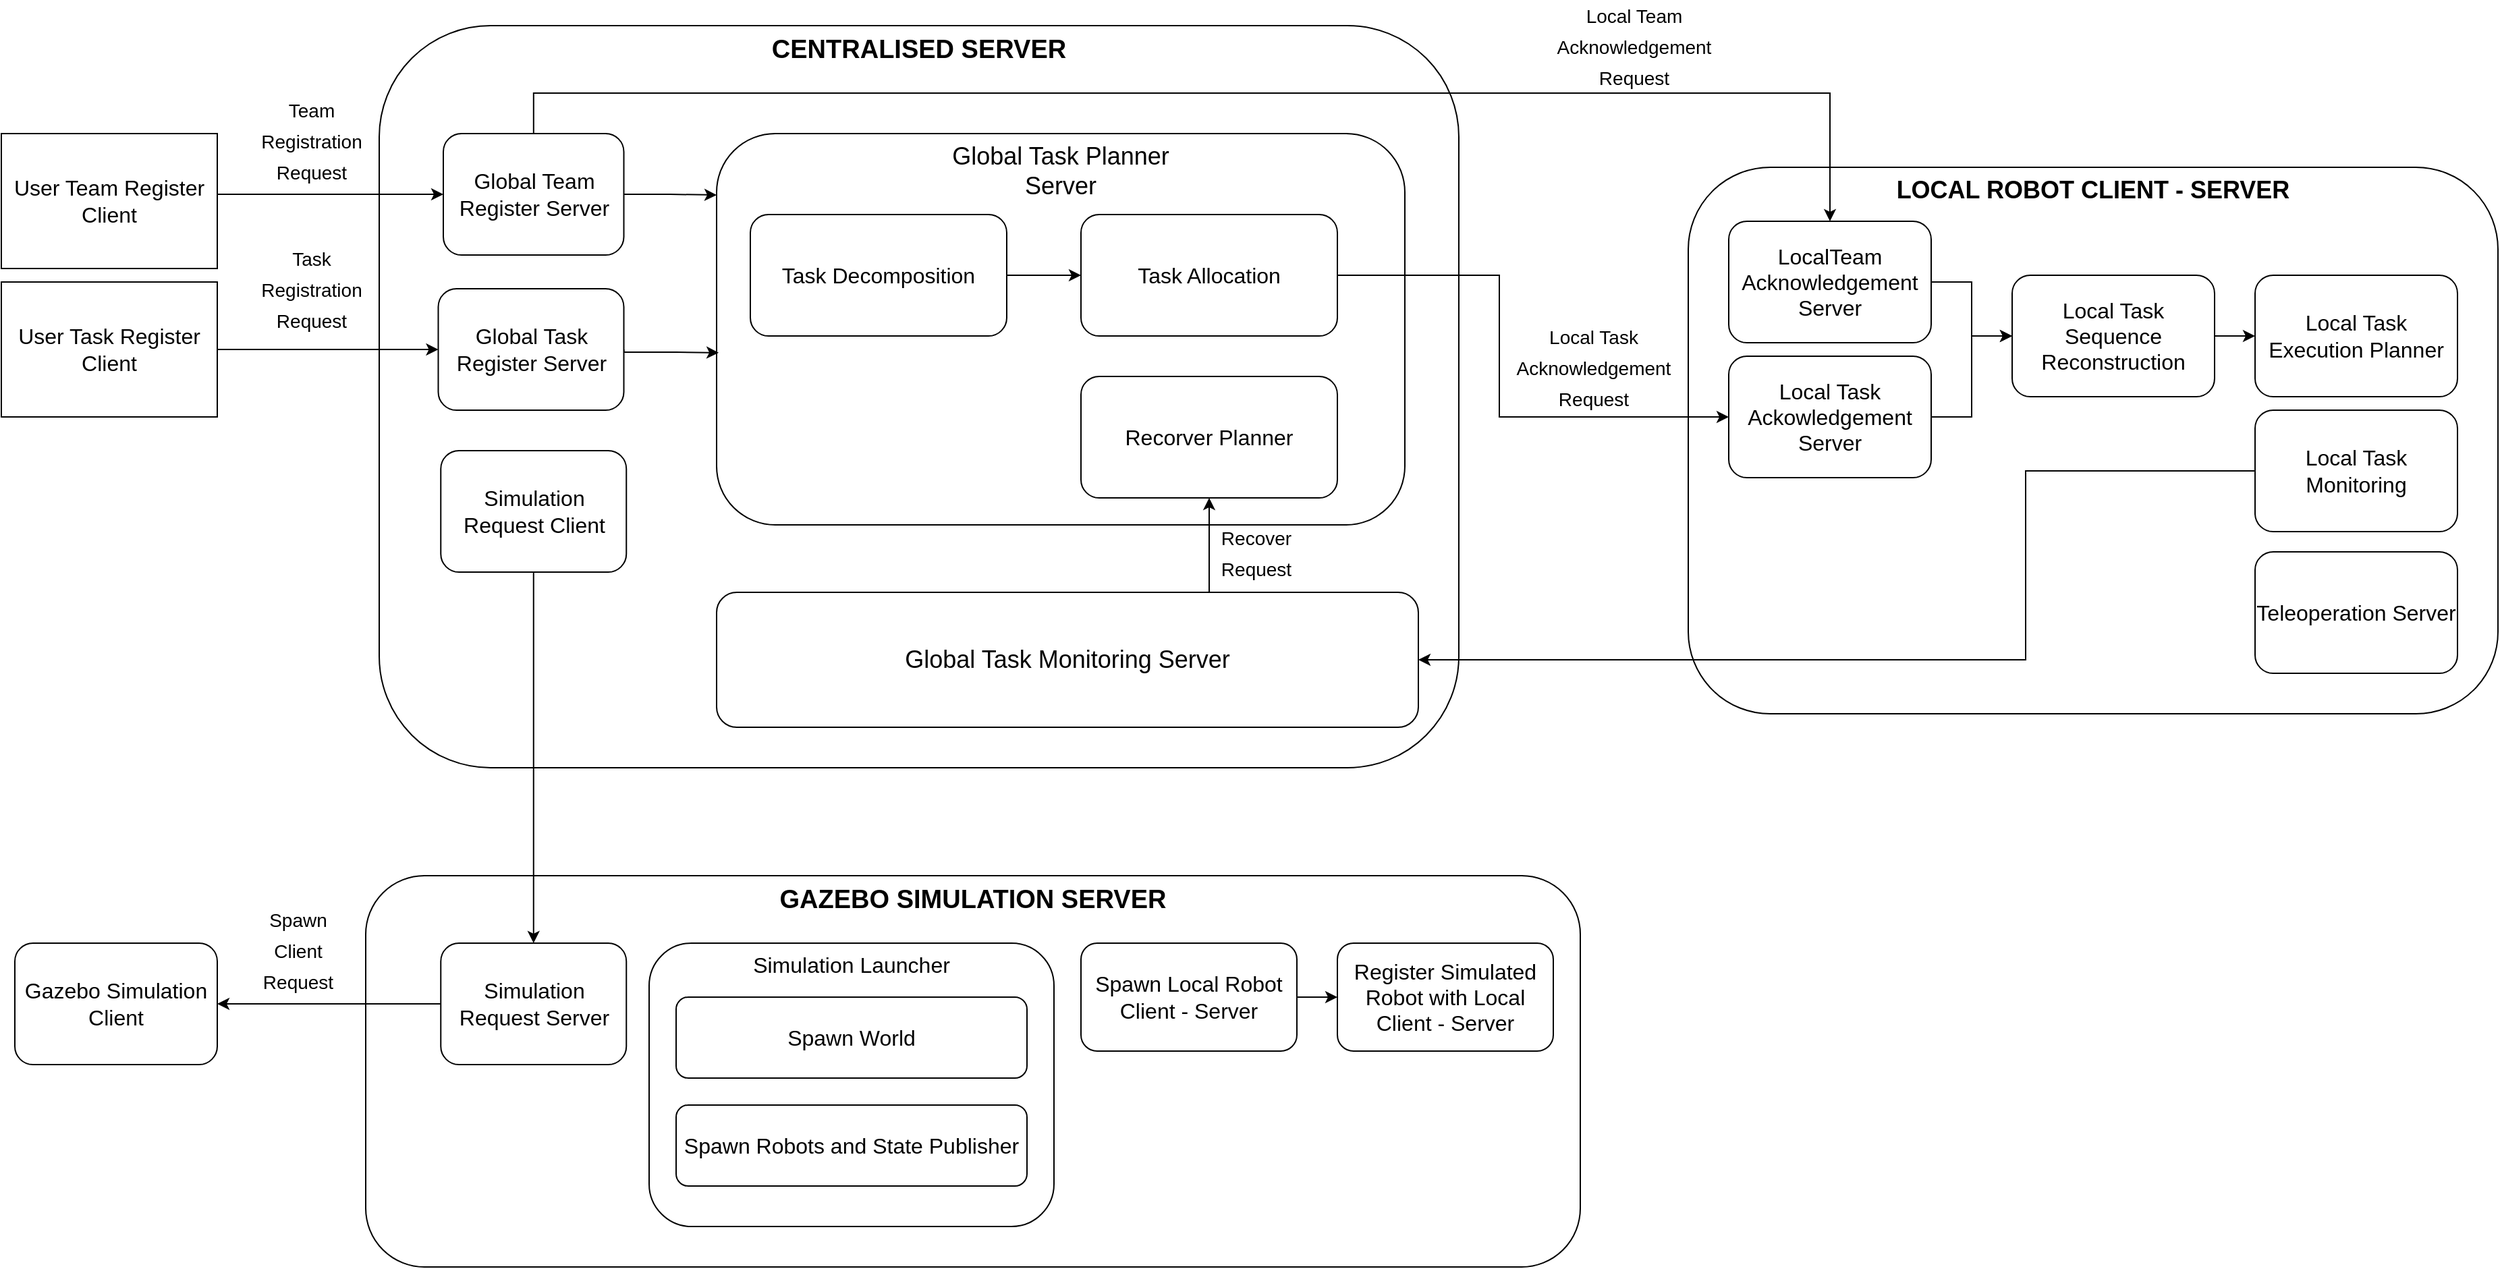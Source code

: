 <mxfile version="20.3.0" type="device"><diagram id="uB8R469eMQVkihma4SLC" name="Page-1"><mxGraphModel dx="2585" dy="1455" grid="1" gridSize="10" guides="1" tooltips="1" connect="1" arrows="1" fold="1" page="1" pageScale="1" pageWidth="850" pageHeight="1100" math="0" shadow="0"><root><mxCell id="0"/><mxCell id="1" parent="0"/><mxCell id="WGvOH6UF8nyRRIWHCU_j-6" value="&lt;font style=&quot;font-size: 19px;&quot;&gt;&lt;b&gt;CENTRALISED SERVER&lt;/b&gt;&lt;/font&gt;" style="rounded=1;whiteSpace=wrap;html=1;verticalAlign=top;" vertex="1" parent="1"><mxGeometry x="360" y="100" width="800" height="550" as="geometry"/></mxCell><mxCell id="WGvOH6UF8nyRRIWHCU_j-7" value="&lt;font style=&quot;font-size: 18px;&quot;&gt;Global Task Planner &lt;br&gt;Server&lt;/font&gt;" style="rounded=1;whiteSpace=wrap;html=1;verticalAlign=top;" vertex="1" parent="1"><mxGeometry x="610" y="180" width="510" height="290" as="geometry"/></mxCell><mxCell id="WGvOH6UF8nyRRIWHCU_j-65" style="edgeStyle=orthogonalEdgeStyle;rounded=0;orthogonalLoop=1;jettySize=auto;html=1;exitX=1;exitY=0.5;exitDx=0;exitDy=0;entryX=0.003;entryY=0.56;entryDx=0;entryDy=0;entryPerimeter=0;fontSize=16;" edge="1" parent="1" source="WGvOH6UF8nyRRIWHCU_j-10" target="WGvOH6UF8nyRRIWHCU_j-7"><mxGeometry relative="1" as="geometry"><Array as="points"><mxPoint x="541" y="342"/><mxPoint x="580" y="342"/></Array></mxGeometry></mxCell><mxCell id="WGvOH6UF8nyRRIWHCU_j-10" value="&lt;font style=&quot;font-size: 16px;&quot;&gt;Global Task Register Server&lt;/font&gt;" style="rounded=1;whiteSpace=wrap;html=1;" vertex="1" parent="1"><mxGeometry x="403.75" y="295" width="137.5" height="90" as="geometry"/></mxCell><mxCell id="WGvOH6UF8nyRRIWHCU_j-44" value="" style="edgeStyle=orthogonalEdgeStyle;rounded=0;orthogonalLoop=1;jettySize=auto;html=1;fontSize=14;" edge="1" parent="1" source="WGvOH6UF8nyRRIWHCU_j-11"><mxGeometry relative="1" as="geometry"><mxPoint x="880.0" y="285" as="targetPoint"/></mxGeometry></mxCell><mxCell id="WGvOH6UF8nyRRIWHCU_j-11" value="&lt;font style=&quot;font-size: 16px;&quot;&gt;Task Decomposition&lt;/font&gt;" style="rounded=1;whiteSpace=wrap;html=1;" vertex="1" parent="1"><mxGeometry x="635" y="240" width="190" height="90" as="geometry"/></mxCell><mxCell id="WGvOH6UF8nyRRIWHCU_j-13" value="&lt;font style=&quot;font-size: 18px;&quot;&gt;&lt;b&gt;LOCAL ROBOT CLIENT - SERVER&lt;/b&gt;&lt;/font&gt;" style="rounded=1;whiteSpace=wrap;html=1;fontSize=16;verticalAlign=top;" vertex="1" parent="1"><mxGeometry x="1330" y="205" width="600" height="405" as="geometry"/></mxCell><mxCell id="WGvOH6UF8nyRRIWHCU_j-46" value="" style="edgeStyle=orthogonalEdgeStyle;rounded=0;orthogonalLoop=1;jettySize=auto;html=1;fontSize=16;" edge="1" parent="1" source="WGvOH6UF8nyRRIWHCU_j-14" target="WGvOH6UF8nyRRIWHCU_j-15"><mxGeometry relative="1" as="geometry"/></mxCell><mxCell id="WGvOH6UF8nyRRIWHCU_j-14" value="Local Task Ackowledgement Server" style="rounded=1;whiteSpace=wrap;html=1;fontSize=16;" vertex="1" parent="1"><mxGeometry x="1360" y="345" width="150" height="90" as="geometry"/></mxCell><mxCell id="WGvOH6UF8nyRRIWHCU_j-47" value="" style="edgeStyle=orthogonalEdgeStyle;rounded=0;orthogonalLoop=1;jettySize=auto;html=1;fontSize=16;" edge="1" parent="1" source="WGvOH6UF8nyRRIWHCU_j-15" target="WGvOH6UF8nyRRIWHCU_j-16"><mxGeometry relative="1" as="geometry"/></mxCell><mxCell id="WGvOH6UF8nyRRIWHCU_j-15" value="Local Task Sequence Reconstruction" style="rounded=1;whiteSpace=wrap;html=1;fontSize=16;" vertex="1" parent="1"><mxGeometry x="1570" y="285" width="150" height="90" as="geometry"/></mxCell><mxCell id="WGvOH6UF8nyRRIWHCU_j-16" value="Local Task Execution Planner" style="rounded=1;whiteSpace=wrap;html=1;fontSize=16;" vertex="1" parent="1"><mxGeometry x="1750" y="285" width="150" height="90" as="geometry"/></mxCell><mxCell id="WGvOH6UF8nyRRIWHCU_j-61" style="edgeStyle=orthogonalEdgeStyle;rounded=0;orthogonalLoop=1;jettySize=auto;html=1;fontSize=14;" edge="1" parent="1" source="WGvOH6UF8nyRRIWHCU_j-25" target="WGvOH6UF8nyRRIWHCU_j-10"><mxGeometry relative="1" as="geometry"/></mxCell><mxCell id="WGvOH6UF8nyRRIWHCU_j-25" value="User Task Register Client" style="rounded=0;whiteSpace=wrap;html=1;fontSize=16;" vertex="1" parent="1"><mxGeometry x="80" y="290" width="160" height="100" as="geometry"/></mxCell><mxCell id="WGvOH6UF8nyRRIWHCU_j-35" style="edgeStyle=orthogonalEdgeStyle;rounded=0;orthogonalLoop=1;jettySize=auto;html=1;entryX=0;entryY=0.5;entryDx=0;entryDy=0;fontSize=14;" edge="1" parent="1" source="WGvOH6UF8nyRRIWHCU_j-26"><mxGeometry relative="1" as="geometry"><mxPoint x="407.5" y="225.0" as="targetPoint"/><Array as="points"><mxPoint x="220" y="225"/><mxPoint x="220" y="225"/></Array></mxGeometry></mxCell><mxCell id="WGvOH6UF8nyRRIWHCU_j-26" value="User Team Register Client" style="rounded=0;whiteSpace=wrap;html=1;fontSize=16;" vertex="1" parent="1"><mxGeometry x="80" y="180" width="160" height="100" as="geometry"/></mxCell><mxCell id="WGvOH6UF8nyRRIWHCU_j-112" style="edgeStyle=orthogonalEdgeStyle;rounded=0;orthogonalLoop=1;jettySize=auto;html=1;entryX=0.5;entryY=1;entryDx=0;entryDy=0;fontSize=18;" edge="1" parent="1" source="WGvOH6UF8nyRRIWHCU_j-27" target="WGvOH6UF8nyRRIWHCU_j-111"><mxGeometry relative="1" as="geometry"><Array as="points"><mxPoint x="975" y="530"/><mxPoint x="975" y="530"/></Array></mxGeometry></mxCell><mxCell id="WGvOH6UF8nyRRIWHCU_j-27" value="&lt;font style=&quot;font-size: 18px;&quot;&gt;Global Task Monitoring Server&lt;/font&gt;" style="rounded=1;whiteSpace=wrap;html=1;" vertex="1" parent="1"><mxGeometry x="610" y="520" width="520" height="100" as="geometry"/></mxCell><mxCell id="WGvOH6UF8nyRRIWHCU_j-29" value="&lt;font style=&quot;font-size: 14px;&quot;&gt;Task Registration Request&lt;/font&gt;" style="text;html=1;strokeColor=none;fillColor=none;align=center;verticalAlign=middle;whiteSpace=wrap;rounded=0;fontSize=19;" vertex="1" parent="1"><mxGeometry x="280" y="280" width="60" height="30" as="geometry"/></mxCell><mxCell id="WGvOH6UF8nyRRIWHCU_j-37" value="&lt;font style=&quot;font-size: 14px;&quot;&gt;Team Registration Request&lt;/font&gt;" style="text;html=1;strokeColor=none;fillColor=none;align=center;verticalAlign=middle;whiteSpace=wrap;rounded=0;fontSize=19;" vertex="1" parent="1"><mxGeometry x="280" y="170" width="60" height="30" as="geometry"/></mxCell><mxCell id="WGvOH6UF8nyRRIWHCU_j-50" style="edgeStyle=orthogonalEdgeStyle;rounded=0;orthogonalLoop=1;jettySize=auto;html=1;fontSize=16;" edge="1" parent="1" source="WGvOH6UF8nyRRIWHCU_j-43" target="WGvOH6UF8nyRRIWHCU_j-15"><mxGeometry relative="1" as="geometry"/></mxCell><mxCell id="WGvOH6UF8nyRRIWHCU_j-43" value="LocalTeam Acknowledgement Server" style="rounded=1;whiteSpace=wrap;html=1;fontSize=16;" vertex="1" parent="1"><mxGeometry x="1360" y="245" width="150" height="90" as="geometry"/></mxCell><mxCell id="WGvOH6UF8nyRRIWHCU_j-81" style="edgeStyle=orthogonalEdgeStyle;rounded=0;orthogonalLoop=1;jettySize=auto;html=1;entryX=0.5;entryY=0;entryDx=0;entryDy=0;fontSize=18;" edge="1" parent="1" source="WGvOH6UF8nyRRIWHCU_j-80" target="WGvOH6UF8nyRRIWHCU_j-43"><mxGeometry relative="1" as="geometry"><Array as="points"><mxPoint x="474" y="150"/><mxPoint x="1435" y="150"/></Array></mxGeometry></mxCell><mxCell id="WGvOH6UF8nyRRIWHCU_j-110" style="edgeStyle=orthogonalEdgeStyle;rounded=0;orthogonalLoop=1;jettySize=auto;html=1;exitX=1;exitY=0.5;exitDx=0;exitDy=0;entryX=0;entryY=0.157;entryDx=0;entryDy=0;entryPerimeter=0;fontSize=18;" edge="1" parent="1" source="WGvOH6UF8nyRRIWHCU_j-80" target="WGvOH6UF8nyRRIWHCU_j-7"><mxGeometry relative="1" as="geometry"/></mxCell><mxCell id="WGvOH6UF8nyRRIWHCU_j-80" value="&lt;font style=&quot;font-size: 16px;&quot;&gt;Global Team Register Server&lt;/font&gt;" style="rounded=1;whiteSpace=wrap;html=1;" vertex="1" parent="1"><mxGeometry x="407.5" y="180" width="133.75" height="90" as="geometry"/></mxCell><mxCell id="WGvOH6UF8nyRRIWHCU_j-93" style="edgeStyle=orthogonalEdgeStyle;rounded=0;orthogonalLoop=1;jettySize=auto;html=1;exitX=1;exitY=0.5;exitDx=0;exitDy=0;entryX=0;entryY=0.5;entryDx=0;entryDy=0;fontSize=18;" edge="1" parent="1" source="WGvOH6UF8nyRRIWHCU_j-92" target="WGvOH6UF8nyRRIWHCU_j-14"><mxGeometry relative="1" as="geometry"><Array as="points"><mxPoint x="1190" y="285"/><mxPoint x="1190" y="390"/></Array></mxGeometry></mxCell><mxCell id="WGvOH6UF8nyRRIWHCU_j-92" value="&lt;font style=&quot;font-size: 16px;&quot;&gt;Task Allocation&lt;/font&gt;" style="rounded=1;whiteSpace=wrap;html=1;" vertex="1" parent="1"><mxGeometry x="880" y="240" width="190" height="90" as="geometry"/></mxCell><mxCell id="WGvOH6UF8nyRRIWHCU_j-95" style="edgeStyle=orthogonalEdgeStyle;rounded=0;orthogonalLoop=1;jettySize=auto;html=1;fontSize=18;entryX=1;entryY=0.5;entryDx=0;entryDy=0;" edge="1" parent="1" source="WGvOH6UF8nyRRIWHCU_j-94" target="WGvOH6UF8nyRRIWHCU_j-27"><mxGeometry relative="1" as="geometry"><Array as="points"><mxPoint x="1580" y="430"/><mxPoint x="1580" y="570"/></Array></mxGeometry></mxCell><mxCell id="WGvOH6UF8nyRRIWHCU_j-94" value="Local Task Monitoring" style="rounded=1;whiteSpace=wrap;html=1;fontSize=16;" vertex="1" parent="1"><mxGeometry x="1750" y="385" width="150" height="90" as="geometry"/></mxCell><mxCell id="WGvOH6UF8nyRRIWHCU_j-97" value="&lt;font style=&quot;font-size: 14px;&quot;&gt;Local Team Acknowledgement Request&lt;/font&gt;" style="text;html=1;strokeColor=none;fillColor=none;align=center;verticalAlign=middle;whiteSpace=wrap;rounded=0;fontSize=19;" vertex="1" parent="1"><mxGeometry x="1210" y="100" width="160" height="30" as="geometry"/></mxCell><mxCell id="WGvOH6UF8nyRRIWHCU_j-107" value="&lt;font style=&quot;font-size: 14px;&quot;&gt;Local Task Acknowledgement Request&lt;/font&gt;" style="text;html=1;strokeColor=none;fillColor=none;align=center;verticalAlign=middle;whiteSpace=wrap;rounded=0;fontSize=19;" vertex="1" parent="1"><mxGeometry x="1180" y="337.5" width="160" height="30" as="geometry"/></mxCell><mxCell id="WGvOH6UF8nyRRIWHCU_j-108" value="Teleoperation Server" style="rounded=1;whiteSpace=wrap;html=1;fontSize=16;" vertex="1" parent="1"><mxGeometry x="1750" y="490" width="150" height="90" as="geometry"/></mxCell><mxCell id="WGvOH6UF8nyRRIWHCU_j-109" value="&lt;font style=&quot;font-size: 19px;&quot;&gt;&lt;b&gt;GAZEBO SIMULATION SERVER&lt;/b&gt;&lt;/font&gt;" style="rounded=1;whiteSpace=wrap;html=1;verticalAlign=top;" vertex="1" parent="1"><mxGeometry x="350" y="730" width="900" height="290" as="geometry"/></mxCell><mxCell id="WGvOH6UF8nyRRIWHCU_j-111" value="&lt;font style=&quot;font-size: 16px;&quot;&gt;Recorver Planner&lt;/font&gt;" style="rounded=1;whiteSpace=wrap;html=1;" vertex="1" parent="1"><mxGeometry x="880" y="360" width="190" height="90" as="geometry"/></mxCell><mxCell id="WGvOH6UF8nyRRIWHCU_j-113" value="&lt;font style=&quot;font-size: 14px;&quot;&gt;Recover Request&lt;/font&gt;" style="text;html=1;strokeColor=none;fillColor=none;align=center;verticalAlign=middle;whiteSpace=wrap;rounded=0;fontSize=19;" vertex="1" parent="1"><mxGeometry x="980" y="475" width="60" height="30" as="geometry"/></mxCell><mxCell id="WGvOH6UF8nyRRIWHCU_j-117" style="edgeStyle=orthogonalEdgeStyle;rounded=0;orthogonalLoop=1;jettySize=auto;html=1;fontSize=18;" edge="1" parent="1" source="WGvOH6UF8nyRRIWHCU_j-115" target="WGvOH6UF8nyRRIWHCU_j-116"><mxGeometry relative="1" as="geometry"/></mxCell><mxCell id="WGvOH6UF8nyRRIWHCU_j-115" value="&lt;span style=&quot;font-size: 16px;&quot;&gt;Simulation Request Client&lt;/span&gt;" style="rounded=1;whiteSpace=wrap;html=1;" vertex="1" parent="1"><mxGeometry x="405.63" y="415" width="137.5" height="90" as="geometry"/></mxCell><mxCell id="WGvOH6UF8nyRRIWHCU_j-122" style="edgeStyle=orthogonalEdgeStyle;rounded=0;orthogonalLoop=1;jettySize=auto;html=1;entryX=1;entryY=0.5;entryDx=0;entryDy=0;fontSize=18;" edge="1" parent="1" source="WGvOH6UF8nyRRIWHCU_j-116" target="WGvOH6UF8nyRRIWHCU_j-121"><mxGeometry relative="1" as="geometry"/></mxCell><mxCell id="WGvOH6UF8nyRRIWHCU_j-116" value="&lt;span style=&quot;font-size: 16px;&quot;&gt;Simulation Request Server&lt;/span&gt;" style="rounded=1;whiteSpace=wrap;html=1;" vertex="1" parent="1"><mxGeometry x="405.63" y="780" width="137.5" height="90" as="geometry"/></mxCell><mxCell id="WGvOH6UF8nyRRIWHCU_j-118" value="&lt;font style=&quot;font-size: 16px;&quot;&gt;Simulation Launcher&lt;/font&gt;" style="rounded=1;whiteSpace=wrap;html=1;verticalAlign=top;" vertex="1" parent="1"><mxGeometry x="560" y="780" width="300" height="210" as="geometry"/></mxCell><mxCell id="WGvOH6UF8nyRRIWHCU_j-121" value="&lt;span style=&quot;font-size: 16px;&quot;&gt;Gazebo Simulation Client&lt;/span&gt;" style="rounded=1;whiteSpace=wrap;html=1;" vertex="1" parent="1"><mxGeometry x="90" y="780" width="150" height="90" as="geometry"/></mxCell><mxCell id="WGvOH6UF8nyRRIWHCU_j-123" value="&lt;font style=&quot;font-size: 14px;&quot;&gt;Spawn Client Request&lt;/font&gt;" style="text;html=1;strokeColor=none;fillColor=none;align=center;verticalAlign=middle;whiteSpace=wrap;rounded=0;fontSize=19;" vertex="1" parent="1"><mxGeometry x="270" y="770" width="60" height="30" as="geometry"/></mxCell><mxCell id="WGvOH6UF8nyRRIWHCU_j-124" value="&lt;span style=&quot;font-size: 16px;&quot;&gt;Spawn World&lt;/span&gt;" style="rounded=1;whiteSpace=wrap;html=1;" vertex="1" parent="1"><mxGeometry x="580" y="820" width="260" height="60" as="geometry"/></mxCell><mxCell id="WGvOH6UF8nyRRIWHCU_j-125" value="&lt;span style=&quot;font-size: 16px;&quot;&gt;Spawn Robots and State Publisher&lt;/span&gt;" style="rounded=1;whiteSpace=wrap;html=1;" vertex="1" parent="1"><mxGeometry x="580" y="900" width="260" height="60" as="geometry"/></mxCell><mxCell id="WGvOH6UF8nyRRIWHCU_j-129" value="" style="edgeStyle=orthogonalEdgeStyle;rounded=0;orthogonalLoop=1;jettySize=auto;html=1;fontSize=18;" edge="1" parent="1" source="WGvOH6UF8nyRRIWHCU_j-127" target="WGvOH6UF8nyRRIWHCU_j-128"><mxGeometry relative="1" as="geometry"/></mxCell><mxCell id="WGvOH6UF8nyRRIWHCU_j-127" value="&lt;span style=&quot;font-size: 16px;&quot;&gt;Spawn Local Robot Client - Server&lt;/span&gt;" style="rounded=1;whiteSpace=wrap;html=1;verticalAlign=middle;" vertex="1" parent="1"><mxGeometry x="880" y="780" width="160" height="80" as="geometry"/></mxCell><mxCell id="WGvOH6UF8nyRRIWHCU_j-128" value="&lt;span style=&quot;font-size: 16px;&quot;&gt;Register Simulated Robot with Local Client - Server&lt;/span&gt;" style="rounded=1;whiteSpace=wrap;html=1;verticalAlign=middle;" vertex="1" parent="1"><mxGeometry x="1070" y="780" width="160" height="80" as="geometry"/></mxCell></root></mxGraphModel></diagram></mxfile>